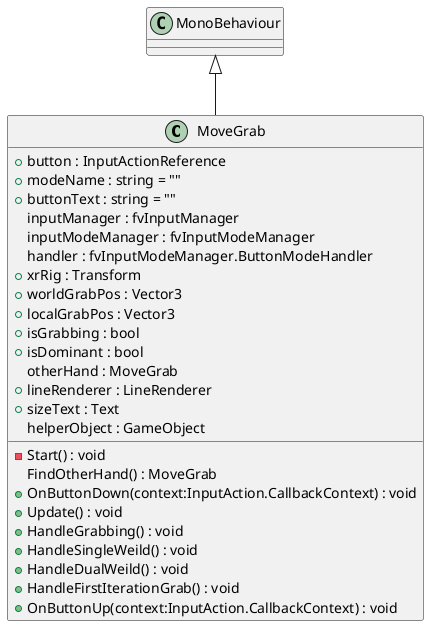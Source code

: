 @startuml
class MoveGrab {
    + button : InputActionReference
    + modeName : string = ""
    + buttonText : string = ""
    inputManager : fvInputManager
    inputModeManager : fvInputModeManager
    handler : fvInputModeManager.ButtonModeHandler
    + xrRig : Transform
    + worldGrabPos : Vector3
    + localGrabPos : Vector3
    + isGrabbing : bool
    + isDominant : bool
    otherHand : MoveGrab
    + lineRenderer : LineRenderer
    + sizeText : Text
    helperObject : GameObject
    - Start() : void
    FindOtherHand() : MoveGrab
    + OnButtonDown(context:InputAction.CallbackContext) : void
    + Update() : void
    + HandleGrabbing() : void
    + HandleSingleWeild() : void
    + HandleDualWeild() : void
    + HandleFirstIterationGrab() : void
    + OnButtonUp(context:InputAction.CallbackContext) : void
}
MonoBehaviour <|-- MoveGrab
@enduml

